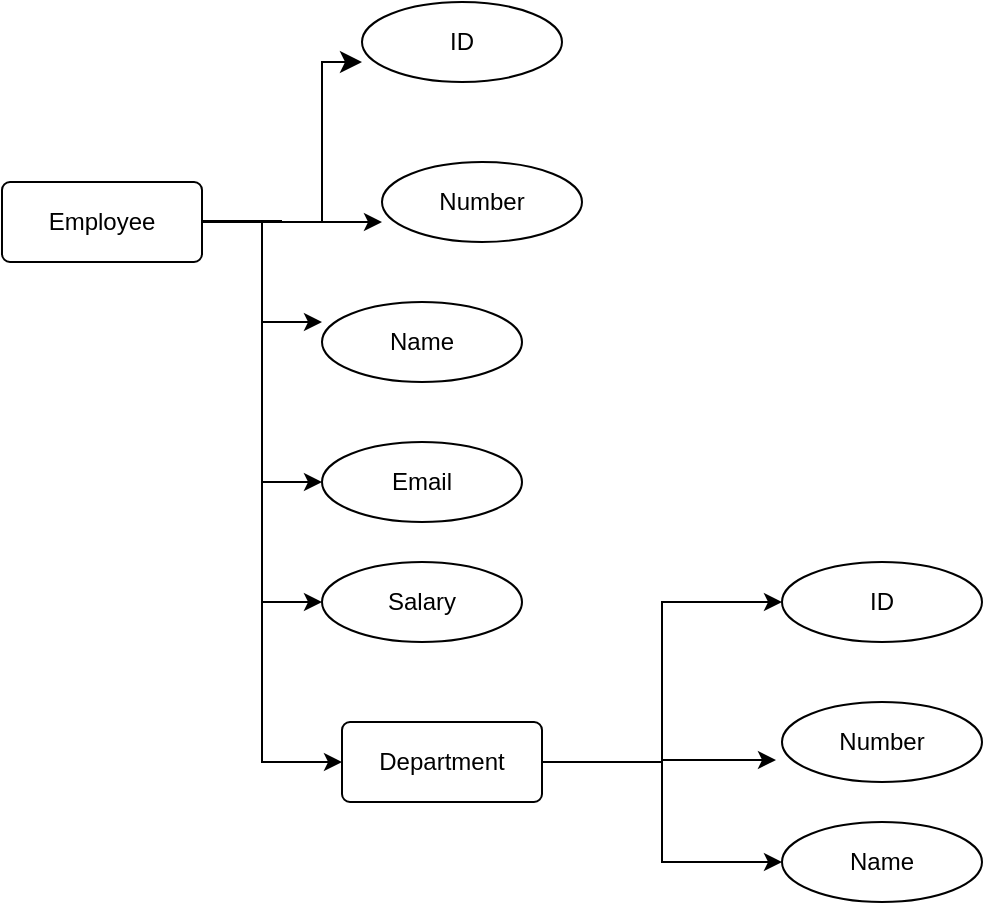 <mxfile version="22.0.8" type="device">
  <diagram name="Page-1" id="zRiJXMfszZcJJQdH_YEr">
    <mxGraphModel dx="1114" dy="678" grid="1" gridSize="10" guides="1" tooltips="1" connect="1" arrows="1" fold="1" page="1" pageScale="1" pageWidth="850" pageHeight="1100" math="0" shadow="0">
      <root>
        <mxCell id="0" />
        <mxCell id="1" parent="0" />
        <mxCell id="U9ouCCZAN0CI1f18ayH0-17" style="edgeStyle=orthogonalEdgeStyle;rounded=0;orthogonalLoop=1;jettySize=auto;html=1;exitX=1;exitY=0.5;exitDx=0;exitDy=0;entryX=0;entryY=0.5;entryDx=0;entryDy=0;" parent="1" source="U9ouCCZAN0CI1f18ayH0-4" target="U9ouCCZAN0CI1f18ayH0-8" edge="1">
          <mxGeometry relative="1" as="geometry" />
        </mxCell>
        <mxCell id="U9ouCCZAN0CI1f18ayH0-18" style="edgeStyle=orthogonalEdgeStyle;rounded=0;orthogonalLoop=1;jettySize=auto;html=1;exitX=1;exitY=0.5;exitDx=0;exitDy=0;entryX=0;entryY=0.5;entryDx=0;entryDy=0;" parent="1" source="U9ouCCZAN0CI1f18ayH0-4" target="U9ouCCZAN0CI1f18ayH0-9" edge="1">
          <mxGeometry relative="1" as="geometry" />
        </mxCell>
        <mxCell id="U9ouCCZAN0CI1f18ayH0-28" style="edgeStyle=orthogonalEdgeStyle;rounded=0;orthogonalLoop=1;jettySize=auto;html=1;exitX=1;exitY=0.5;exitDx=0;exitDy=0;entryX=0;entryY=0.5;entryDx=0;entryDy=0;" parent="1" source="U9ouCCZAN0CI1f18ayH0-4" target="U9ouCCZAN0CI1f18ayH0-20" edge="1">
          <mxGeometry relative="1" as="geometry">
            <Array as="points">
              <mxPoint x="250" y="210" />
              <mxPoint x="250" y="480" />
            </Array>
          </mxGeometry>
        </mxCell>
        <mxCell id="U9ouCCZAN0CI1f18ayH0-4" value="Employee" style="rounded=1;arcSize=10;whiteSpace=wrap;html=1;align=center;" parent="1" vertex="1">
          <mxGeometry x="120" y="190" width="100" height="40" as="geometry" />
        </mxCell>
        <mxCell id="U9ouCCZAN0CI1f18ayH0-5" value="ID" style="ellipse;whiteSpace=wrap;html=1;align=center;" parent="1" vertex="1">
          <mxGeometry x="300" y="100" width="100" height="40" as="geometry" />
        </mxCell>
        <mxCell id="U9ouCCZAN0CI1f18ayH0-6" value="Number" style="ellipse;whiteSpace=wrap;html=1;align=center;" parent="1" vertex="1">
          <mxGeometry x="310" y="180" width="100" height="40" as="geometry" />
        </mxCell>
        <mxCell id="U9ouCCZAN0CI1f18ayH0-7" value="Name" style="ellipse;whiteSpace=wrap;html=1;align=center;" parent="1" vertex="1">
          <mxGeometry x="280" y="250" width="100" height="40" as="geometry" />
        </mxCell>
        <mxCell id="U9ouCCZAN0CI1f18ayH0-8" value="Email" style="ellipse;whiteSpace=wrap;html=1;align=center;" parent="1" vertex="1">
          <mxGeometry x="280" y="320" width="100" height="40" as="geometry" />
        </mxCell>
        <mxCell id="U9ouCCZAN0CI1f18ayH0-9" value="Salary" style="ellipse;whiteSpace=wrap;html=1;align=center;" parent="1" vertex="1">
          <mxGeometry x="280" y="380" width="100" height="40" as="geometry" />
        </mxCell>
        <mxCell id="U9ouCCZAN0CI1f18ayH0-13" value="" style="endArrow=none;html=1;rounded=0;" parent="1" edge="1">
          <mxGeometry width="50" height="50" relative="1" as="geometry">
            <mxPoint x="220" y="209.5" as="sourcePoint" />
            <mxPoint x="260" y="209.5" as="targetPoint" />
          </mxGeometry>
        </mxCell>
        <mxCell id="U9ouCCZAN0CI1f18ayH0-14" value="" style="edgeStyle=elbowEdgeStyle;elbow=horizontal;endArrow=classic;html=1;curved=0;rounded=0;endSize=8;startSize=8;entryX=0;entryY=0.75;entryDx=0;entryDy=0;entryPerimeter=0;" parent="1" target="U9ouCCZAN0CI1f18ayH0-5" edge="1">
          <mxGeometry width="50" height="50" relative="1" as="geometry">
            <mxPoint x="260" y="210" as="sourcePoint" />
            <mxPoint x="310" y="160" as="targetPoint" />
          </mxGeometry>
        </mxCell>
        <mxCell id="U9ouCCZAN0CI1f18ayH0-15" style="edgeStyle=orthogonalEdgeStyle;rounded=0;orthogonalLoop=1;jettySize=auto;html=1;exitX=1;exitY=0.5;exitDx=0;exitDy=0;entryX=0;entryY=0.75;entryDx=0;entryDy=0;entryPerimeter=0;" parent="1" source="U9ouCCZAN0CI1f18ayH0-4" target="U9ouCCZAN0CI1f18ayH0-6" edge="1">
          <mxGeometry relative="1" as="geometry" />
        </mxCell>
        <mxCell id="U9ouCCZAN0CI1f18ayH0-16" style="edgeStyle=orthogonalEdgeStyle;rounded=0;orthogonalLoop=1;jettySize=auto;html=1;exitX=1;exitY=0.5;exitDx=0;exitDy=0;entryX=0;entryY=0.25;entryDx=0;entryDy=0;entryPerimeter=0;" parent="1" source="U9ouCCZAN0CI1f18ayH0-4" target="U9ouCCZAN0CI1f18ayH0-7" edge="1">
          <mxGeometry relative="1" as="geometry" />
        </mxCell>
        <mxCell id="U9ouCCZAN0CI1f18ayH0-25" style="edgeStyle=orthogonalEdgeStyle;rounded=0;orthogonalLoop=1;jettySize=auto;html=1;exitX=1;exitY=0.5;exitDx=0;exitDy=0;entryX=0;entryY=0.5;entryDx=0;entryDy=0;" parent="1" source="U9ouCCZAN0CI1f18ayH0-20" target="U9ouCCZAN0CI1f18ayH0-22" edge="1">
          <mxGeometry relative="1" as="geometry" />
        </mxCell>
        <mxCell id="U9ouCCZAN0CI1f18ayH0-27" style="edgeStyle=orthogonalEdgeStyle;rounded=0;orthogonalLoop=1;jettySize=auto;html=1;exitX=1;exitY=0.5;exitDx=0;exitDy=0;entryX=0;entryY=0.5;entryDx=0;entryDy=0;" parent="1" source="U9ouCCZAN0CI1f18ayH0-20" target="U9ouCCZAN0CI1f18ayH0-24" edge="1">
          <mxGeometry relative="1" as="geometry" />
        </mxCell>
        <mxCell id="U9ouCCZAN0CI1f18ayH0-20" value="Department" style="rounded=1;arcSize=10;whiteSpace=wrap;html=1;align=center;" parent="1" vertex="1">
          <mxGeometry x="290" y="460" width="100" height="40" as="geometry" />
        </mxCell>
        <mxCell id="U9ouCCZAN0CI1f18ayH0-22" value="ID" style="ellipse;whiteSpace=wrap;html=1;align=center;" parent="1" vertex="1">
          <mxGeometry x="510" y="380" width="100" height="40" as="geometry" />
        </mxCell>
        <mxCell id="U9ouCCZAN0CI1f18ayH0-23" value="Number" style="ellipse;whiteSpace=wrap;html=1;align=center;" parent="1" vertex="1">
          <mxGeometry x="510" y="450" width="100" height="40" as="geometry" />
        </mxCell>
        <mxCell id="U9ouCCZAN0CI1f18ayH0-24" value="Name" style="ellipse;whiteSpace=wrap;html=1;align=center;" parent="1" vertex="1">
          <mxGeometry x="510" y="510" width="100" height="40" as="geometry" />
        </mxCell>
        <mxCell id="U9ouCCZAN0CI1f18ayH0-26" style="edgeStyle=orthogonalEdgeStyle;rounded=0;orthogonalLoop=1;jettySize=auto;html=1;exitX=1;exitY=0.5;exitDx=0;exitDy=0;entryX=-0.03;entryY=0.725;entryDx=0;entryDy=0;entryPerimeter=0;" parent="1" source="U9ouCCZAN0CI1f18ayH0-20" target="U9ouCCZAN0CI1f18ayH0-23" edge="1">
          <mxGeometry relative="1" as="geometry" />
        </mxCell>
      </root>
    </mxGraphModel>
  </diagram>
</mxfile>
